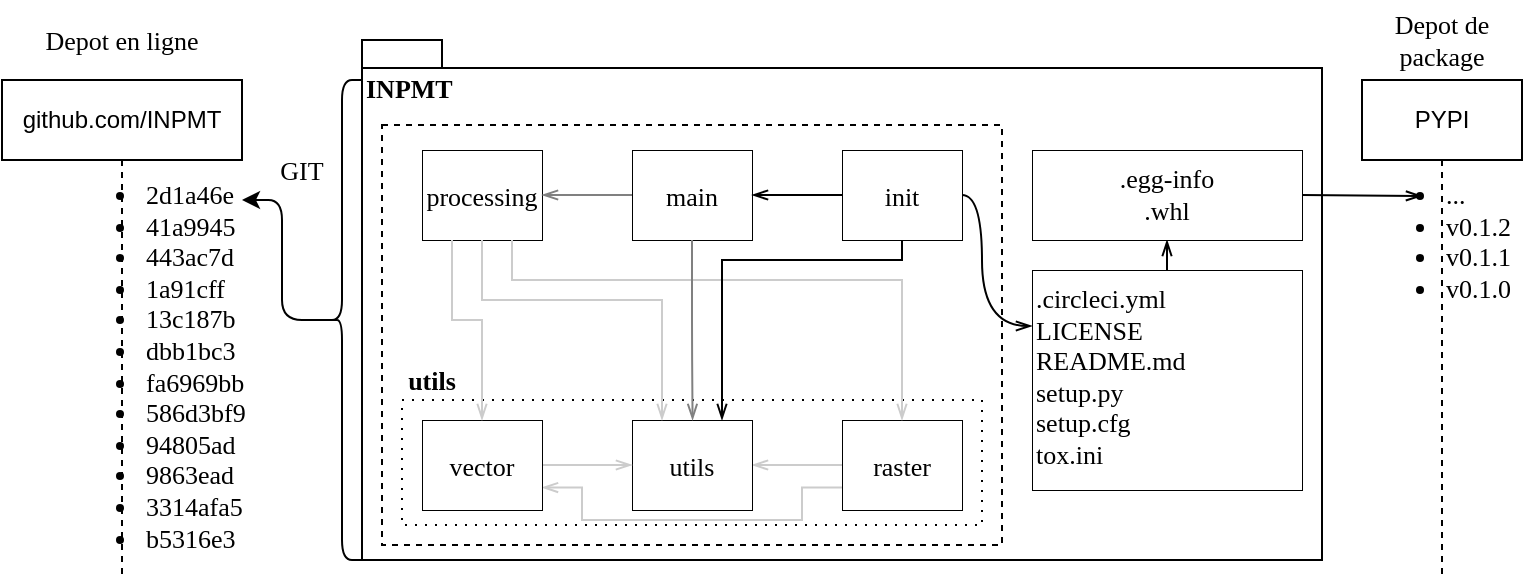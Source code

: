 <mxfile version="15.1.0" type="github">
  <diagram id="MnK0ORM86gz5xZihdEy-" name="Page-1">
    <mxGraphModel dx="1185" dy="658" grid="1" gridSize="10" guides="1" tooltips="1" connect="1" arrows="1" fold="1" page="1" pageScale="1" pageWidth="1169" pageHeight="827" math="0" shadow="0">
      <root>
        <mxCell id="0" />
        <mxCell id="1" parent="0" />
        <mxCell id="LlRQoz635zSCLX_kE1pg-1" value="github.com/INPMT" style="shape=umlLifeline;perimeter=lifelinePerimeter;whiteSpace=wrap;html=1;container=1;collapsible=0;recursiveResize=0;outlineConnect=0;" parent="1" vertex="1">
          <mxGeometry x="200" y="280" width="120" height="250" as="geometry" />
        </mxCell>
        <mxCell id="LlRQoz635zSCLX_kE1pg-2" value="&lt;ul style=&quot;font-size: 13px&quot;&gt;&lt;li style=&quot;font-size: 13px&quot;&gt;2d1a46e&lt;/li&gt;&lt;li style=&quot;font-size: 13px&quot;&gt;41a9945&lt;/li&gt;&lt;li style=&quot;font-size: 13px&quot;&gt;443ac7d&lt;/li&gt;&lt;li style=&quot;font-size: 13px&quot;&gt;1a91cff&lt;/li&gt;&lt;li style=&quot;font-size: 13px&quot;&gt;13c187b&lt;/li&gt;&lt;li style=&quot;font-size: 13px&quot;&gt;dbb1bc3&lt;/li&gt;&lt;li style=&quot;font-size: 13px&quot;&gt;fa6969bb&lt;/li&gt;&lt;li style=&quot;font-size: 13px&quot;&gt;586d3bf9&lt;/li&gt;&lt;li style=&quot;font-size: 13px&quot;&gt;94805ad&lt;/li&gt;&lt;li style=&quot;font-size: 13px&quot;&gt;9863ead&lt;/li&gt;&lt;li style=&quot;font-size: 13px&quot;&gt;3314afa5&lt;/li&gt;&lt;li style=&quot;font-size: 13px&quot;&gt;b5316e3&lt;/li&gt;&lt;/ul&gt;" style="text;strokeColor=none;fillColor=none;html=1;whiteSpace=wrap;verticalAlign=top;overflow=hidden;align=left;horizontal=1;fontSize=13;fontStyle=0;fontFamily=Garamond;connectable=0;" parent="1" vertex="1">
          <mxGeometry x="230" y="310" width="120" height="220" as="geometry" />
        </mxCell>
        <mxCell id="LlRQoz635zSCLX_kE1pg-4" value="INPMT" style="shape=folder;fontStyle=1;spacingTop=10;tabWidth=40;tabHeight=14;tabPosition=left;html=1;fontFamily=Garamond;fontSize=13;align=left;verticalAlign=top;" parent="1" vertex="1">
          <mxGeometry x="380" y="260" width="480" height="260" as="geometry" />
        </mxCell>
        <mxCell id="_idz-lx5FoL1csfphhJT-2" value="Depot en ligne" style="text;html=1;strokeColor=none;fillColor=none;align=center;verticalAlign=middle;whiteSpace=wrap;rounded=0;labelBackgroundColor=none;fontFamily=Garamond;fontSize=13;" parent="1" vertex="1">
          <mxGeometry x="200" y="240" width="120" height="40" as="geometry" />
        </mxCell>
        <mxCell id="BWBMxFKH88TfoQagAiQt-11" style="edgeStyle=orthogonalEdgeStyle;curved=1;orthogonalLoop=1;jettySize=auto;html=1;exitX=0.5;exitY=0;exitDx=0;exitDy=0;entryX=0.5;entryY=1;entryDx=0;entryDy=0;fontFamily=Garamond;fontSize=13;startArrow=none;startFill=0;endArrow=openThin;endFill=0;strokeColor=#000000;" edge="1" parent="1" source="_idz-lx5FoL1csfphhJT-3" target="BWBMxFKH88TfoQagAiQt-9">
          <mxGeometry relative="1" as="geometry" />
        </mxCell>
        <mxCell id="_idz-lx5FoL1csfphhJT-3" value="&lt;div&gt;.circleci.yml&lt;/div&gt;&lt;div&gt;LICENSE&lt;/div&gt;&lt;div&gt;README.md&lt;br&gt;&lt;/div&gt;&lt;div&gt;setup.py&lt;/div&gt;&lt;div&gt;setup.cfg&lt;/div&gt;&lt;div&gt;tox.ini&lt;br&gt;&lt;/div&gt;" style="rounded=0;whiteSpace=wrap;html=1;labelBackgroundColor=none;fontFamily=Garamond;fontSize=13;align=left;verticalAlign=top;strokeWidth=0.5;" parent="1" vertex="1">
          <mxGeometry x="715" y="375" width="135" height="110" as="geometry" />
        </mxCell>
        <mxCell id="_idz-lx5FoL1csfphhJT-4" value="" style="rounded=0;whiteSpace=wrap;html=1;labelBackgroundColor=none;fontFamily=Garamond;fontSize=13;align=left;verticalAlign=top;strokeWidth=1;dashed=1;" parent="1" vertex="1">
          <mxGeometry x="390" y="302.5" width="310" height="210" as="geometry" />
        </mxCell>
        <mxCell id="_idz-lx5FoL1csfphhJT-11" value="processing" style="rounded=0;whiteSpace=wrap;html=1;labelBackgroundColor=none;fontFamily=Garamond;fontSize=13;align=center;verticalAlign=middle;strokeWidth=0.5;" parent="1" vertex="1">
          <mxGeometry x="410" y="315" width="60" height="45" as="geometry" />
        </mxCell>
        <mxCell id="_idz-lx5FoL1csfphhJT-39" style="edgeStyle=orthogonalEdgeStyle;rounded=1;orthogonalLoop=1;jettySize=auto;html=1;exitX=0;exitY=0.5;exitDx=0;exitDy=0;entryX=1;entryY=0.5;entryDx=0;entryDy=0;fontFamily=Garamond;fontSize=13;endArrow=openThin;endFill=0;strokeColor=#808080;" parent="1" source="_idz-lx5FoL1csfphhJT-12" target="_idz-lx5FoL1csfphhJT-11" edge="1">
          <mxGeometry relative="1" as="geometry" />
        </mxCell>
        <mxCell id="_idz-lx5FoL1csfphhJT-12" value="main" style="rounded=0;whiteSpace=wrap;html=1;labelBackgroundColor=none;fontFamily=Garamond;fontSize=13;align=center;verticalAlign=middle;strokeWidth=0.5;" parent="1" vertex="1">
          <mxGeometry x="515" y="315" width="60" height="45" as="geometry" />
        </mxCell>
        <mxCell id="_idz-lx5FoL1csfphhJT-26" style="edgeStyle=orthogonalEdgeStyle;rounded=1;orthogonalLoop=1;jettySize=auto;html=1;exitX=0;exitY=0.5;exitDx=0;exitDy=0;entryX=1;entryY=0.5;entryDx=0;entryDy=0;fontFamily=Garamond;fontSize=13;endArrow=openThin;endFill=0;" parent="1" source="_idz-lx5FoL1csfphhJT-13" target="_idz-lx5FoL1csfphhJT-12" edge="1">
          <mxGeometry relative="1" as="geometry" />
        </mxCell>
        <mxCell id="BWBMxFKH88TfoQagAiQt-12" style="edgeStyle=orthogonalEdgeStyle;curved=1;orthogonalLoop=1;jettySize=auto;html=1;exitX=1;exitY=0.5;exitDx=0;exitDy=0;entryX=0;entryY=0.25;entryDx=0;entryDy=0;fontFamily=Garamond;fontSize=13;startArrow=none;startFill=0;endArrow=openThin;endFill=0;strokeColor=#000000;" edge="1" parent="1" source="_idz-lx5FoL1csfphhJT-13" target="_idz-lx5FoL1csfphhJT-3">
          <mxGeometry relative="1" as="geometry">
            <Array as="points">
              <mxPoint x="690" y="337" />
              <mxPoint x="690" y="403" />
              <mxPoint x="715" y="403" />
            </Array>
          </mxGeometry>
        </mxCell>
        <mxCell id="_idz-lx5FoL1csfphhJT-13" value="init" style="rounded=0;whiteSpace=wrap;html=1;labelBackgroundColor=none;fontFamily=Garamond;fontSize=13;align=center;verticalAlign=middle;strokeWidth=0.5;" parent="1" vertex="1">
          <mxGeometry x="620" y="315" width="60" height="45" as="geometry" />
        </mxCell>
        <mxCell id="_idz-lx5FoL1csfphhJT-20" style="edgeStyle=orthogonalEdgeStyle;rounded=1;orthogonalLoop=1;jettySize=auto;html=1;exitX=0.1;exitY=0.5;exitDx=0;exitDy=0;exitPerimeter=0;fontFamily=Garamond;fontSize=13;" parent="1" source="BWBMxFKH88TfoQagAiQt-7" edge="1">
          <mxGeometry relative="1" as="geometry">
            <mxPoint x="320" y="340" as="targetPoint" />
            <Array as="points">
              <mxPoint x="340" y="400" />
              <mxPoint x="340" y="340" />
            </Array>
            <mxPoint x="230" y="410" as="sourcePoint" />
          </mxGeometry>
        </mxCell>
        <mxCell id="_idz-lx5FoL1csfphhJT-21" value="" style="rounded=0;whiteSpace=wrap;html=1;labelBackgroundColor=none;fontFamily=Garamond;fontSize=13;align=center;verticalAlign=middle;dashed=1;dashPattern=1 4;" parent="1" vertex="1">
          <mxGeometry x="400" y="440" width="290" height="62.5" as="geometry" />
        </mxCell>
        <mxCell id="_idz-lx5FoL1csfphhJT-43" style="edgeStyle=orthogonalEdgeStyle;rounded=0;orthogonalLoop=1;jettySize=auto;html=1;exitX=0;exitY=0.5;exitDx=0;exitDy=0;entryX=1;entryY=0.5;entryDx=0;entryDy=0;fontFamily=Garamond;fontSize=13;startArrow=none;startFill=0;endArrow=openThin;endFill=0;strokeColor=#CCCCCC;" parent="1" source="_idz-lx5FoL1csfphhJT-7" target="_idz-lx5FoL1csfphhJT-6" edge="1">
          <mxGeometry relative="1" as="geometry" />
        </mxCell>
        <mxCell id="BWBMxFKH88TfoQagAiQt-1" style="edgeStyle=orthogonalEdgeStyle;rounded=0;orthogonalLoop=1;jettySize=auto;html=1;exitX=0;exitY=0.75;exitDx=0;exitDy=0;entryX=1;entryY=0.75;entryDx=0;entryDy=0;fontFamily=Garamond;fontSize=13;startArrow=none;startFill=0;endArrow=openThin;endFill=0;strokeColor=#CCCCCC;" edge="1" parent="1" source="_idz-lx5FoL1csfphhJT-7" target="_idz-lx5FoL1csfphhJT-5">
          <mxGeometry relative="1" as="geometry">
            <Array as="points">
              <mxPoint x="600" y="484" />
              <mxPoint x="600" y="500" />
              <mxPoint x="490" y="500" />
              <mxPoint x="490" y="484" />
            </Array>
          </mxGeometry>
        </mxCell>
        <mxCell id="_idz-lx5FoL1csfphhJT-7" value="raster" style="rounded=0;whiteSpace=wrap;html=1;labelBackgroundColor=none;fontFamily=Garamond;fontSize=13;align=center;verticalAlign=middle;strokeWidth=0.5;" parent="1" vertex="1">
          <mxGeometry x="620" y="450" width="60" height="45" as="geometry" />
        </mxCell>
        <mxCell id="_idz-lx5FoL1csfphhJT-6" value="utils" style="rounded=0;whiteSpace=wrap;html=1;labelBackgroundColor=none;fontFamily=Garamond;fontSize=13;align=center;verticalAlign=middle;strokeWidth=0.5;" parent="1" vertex="1">
          <mxGeometry x="515" y="450" width="60" height="45" as="geometry" />
        </mxCell>
        <mxCell id="_idz-lx5FoL1csfphhJT-42" style="edgeStyle=orthogonalEdgeStyle;rounded=0;orthogonalLoop=1;jettySize=auto;html=1;exitX=1;exitY=0.5;exitDx=0;exitDy=0;entryX=0;entryY=0.5;entryDx=0;entryDy=0;fontFamily=Garamond;fontSize=13;endArrow=openThin;endFill=0;startArrow=none;startFill=0;strokeColor=#CCCCCC;" parent="1" source="_idz-lx5FoL1csfphhJT-5" target="_idz-lx5FoL1csfphhJT-6" edge="1">
          <mxGeometry relative="1" as="geometry" />
        </mxCell>
        <mxCell id="_idz-lx5FoL1csfphhJT-5" value="vector" style="rounded=0;whiteSpace=wrap;html=1;labelBackgroundColor=none;fontFamily=Garamond;fontSize=13;align=center;verticalAlign=middle;strokeWidth=0.5;" parent="1" vertex="1">
          <mxGeometry x="410" y="450" width="60" height="45" as="geometry" />
        </mxCell>
        <mxCell id="_idz-lx5FoL1csfphhJT-32" value="utils" style="text;html=1;strokeColor=none;fillColor=none;align=center;verticalAlign=middle;whiteSpace=wrap;rounded=0;labelBackgroundColor=none;fontFamily=Garamond;fontSize=13;fontStyle=1" parent="1" vertex="1">
          <mxGeometry x="400" y="420" width="30" height="20" as="geometry" />
        </mxCell>
        <mxCell id="_idz-lx5FoL1csfphhJT-34" style="edgeStyle=orthogonalEdgeStyle;rounded=0;orthogonalLoop=1;jettySize=auto;html=1;exitX=0.25;exitY=1;exitDx=0;exitDy=0;entryX=0.5;entryY=0;entryDx=0;entryDy=0;fontFamily=Garamond;fontSize=13;endArrow=openThin;endFill=0;strokeColor=#CCCCCC;" parent="1" source="_idz-lx5FoL1csfphhJT-11" target="_idz-lx5FoL1csfphhJT-5" edge="1">
          <mxGeometry relative="1" as="geometry">
            <Array as="points">
              <mxPoint x="425" y="400" />
              <mxPoint x="440" y="400" />
            </Array>
          </mxGeometry>
        </mxCell>
        <mxCell id="_idz-lx5FoL1csfphhJT-36" style="edgeStyle=orthogonalEdgeStyle;rounded=0;orthogonalLoop=1;jettySize=auto;html=1;exitX=0.5;exitY=1;exitDx=0;exitDy=0;entryX=0.25;entryY=0;entryDx=0;entryDy=0;fontFamily=Garamond;fontSize=13;endArrow=openThin;endFill=0;strokeColor=#CCCCCC;" parent="1" source="_idz-lx5FoL1csfphhJT-11" target="_idz-lx5FoL1csfphhJT-6" edge="1">
          <mxGeometry relative="1" as="geometry">
            <Array as="points">
              <mxPoint x="440" y="390" />
              <mxPoint x="530" y="390" />
            </Array>
          </mxGeometry>
        </mxCell>
        <mxCell id="_idz-lx5FoL1csfphhJT-41" style="edgeStyle=orthogonalEdgeStyle;rounded=0;orthogonalLoop=1;jettySize=auto;html=1;exitX=0.75;exitY=1;exitDx=0;exitDy=0;entryX=0.5;entryY=0;entryDx=0;entryDy=0;fontFamily=Garamond;fontSize=13;endArrow=openThin;endFill=0;strokeColor=#CCCCCC;" parent="1" source="_idz-lx5FoL1csfphhJT-11" target="_idz-lx5FoL1csfphhJT-7" edge="1">
          <mxGeometry relative="1" as="geometry">
            <Array as="points">
              <mxPoint x="455" y="380" />
              <mxPoint x="650" y="380" />
            </Array>
          </mxGeometry>
        </mxCell>
        <mxCell id="_idz-lx5FoL1csfphhJT-40" style="edgeStyle=orthogonalEdgeStyle;rounded=0;orthogonalLoop=1;jettySize=auto;html=1;exitX=0.5;exitY=1;exitDx=0;exitDy=0;entryX=0.75;entryY=0;entryDx=0;entryDy=0;fontFamily=Garamond;fontSize=13;endArrow=openThin;endFill=0;strokeColor=#000000;" parent="1" source="_idz-lx5FoL1csfphhJT-13" target="_idz-lx5FoL1csfphhJT-6" edge="1">
          <mxGeometry relative="1" as="geometry">
            <Array as="points">
              <mxPoint x="650" y="370" />
              <mxPoint x="560" y="370" />
            </Array>
          </mxGeometry>
        </mxCell>
        <mxCell id="_idz-lx5FoL1csfphhJT-38" style="edgeStyle=orthogonalEdgeStyle;rounded=1;orthogonalLoop=1;jettySize=auto;html=1;exitX=0.5;exitY=1;exitDx=0;exitDy=0;fontFamily=Garamond;fontSize=13;endArrow=openThin;endFill=0;strokeColor=#808080;" parent="1" source="_idz-lx5FoL1csfphhJT-12" edge="1">
          <mxGeometry relative="1" as="geometry">
            <mxPoint x="545.286" y="450" as="targetPoint" />
            <Array as="points">
              <mxPoint x="545" y="410" />
              <mxPoint x="545" y="410" />
            </Array>
          </mxGeometry>
        </mxCell>
        <mxCell id="BWBMxFKH88TfoQagAiQt-2" value="PYPI" style="shape=umlLifeline;perimeter=lifelinePerimeter;html=1;container=1;collapsible=0;recursiveResize=0;outlineConnect=0;whiteSpace=wrap;rounded=0;shadow=0;glass=0;sketch=0;" vertex="1" parent="1">
          <mxGeometry x="880" y="280" width="80" height="250" as="geometry" />
        </mxCell>
        <mxCell id="BWBMxFKH88TfoQagAiQt-3" value="&lt;ul style=&quot;font-size: 13px&quot;&gt;&lt;li style=&quot;font-size: 13px&quot;&gt;...&lt;br&gt;&lt;/li&gt;&lt;li style=&quot;font-size: 13px&quot;&gt;v0.1.2&lt;br&gt;&lt;/li&gt;&lt;li style=&quot;font-size: 13px&quot;&gt;v0.1.1&lt;br&gt;&lt;/li&gt;&lt;li style=&quot;font-size: 13px&quot;&gt;v0.1.0&lt;br&gt;&lt;/li&gt;&lt;/ul&gt;" style="text;strokeColor=none;fillColor=none;html=1;whiteSpace=wrap;verticalAlign=top;overflow=hidden;align=left;horizontal=1;fontSize=13;fontStyle=0;fontFamily=Garamond;connectable=0;labelBorderColor=none;shadow=0;glass=0;" vertex="1" parent="1">
          <mxGeometry x="880" y="310" width="80" height="90" as="geometry" />
        </mxCell>
        <mxCell id="BWBMxFKH88TfoQagAiQt-4" value="Depot de package" style="text;html=1;strokeColor=none;fillColor=none;align=center;verticalAlign=middle;whiteSpace=wrap;rounded=0;labelBackgroundColor=none;fontFamily=Garamond;fontSize=13;" vertex="1" parent="1">
          <mxGeometry x="880" y="240" width="80" height="40" as="geometry" />
        </mxCell>
        <mxCell id="BWBMxFKH88TfoQagAiQt-7" value="" style="shape=curlyBracket;whiteSpace=wrap;html=1;rounded=1;fontFamily=Garamond;fontSize=13;strokeWidth=1;align=center;verticalAlign=middle;" vertex="1" parent="1">
          <mxGeometry x="360" y="280" width="20" height="240" as="geometry" />
        </mxCell>
        <mxCell id="BWBMxFKH88TfoQagAiQt-10" style="edgeStyle=orthogonalEdgeStyle;curved=1;orthogonalLoop=1;jettySize=auto;html=1;exitX=1;exitY=0.5;exitDx=0;exitDy=0;fontFamily=Garamond;fontSize=13;startArrow=none;startFill=0;endArrow=openThin;endFill=0;strokeColor=#000000;" edge="1" parent="1" source="BWBMxFKH88TfoQagAiQt-9">
          <mxGeometry relative="1" as="geometry">
            <mxPoint x="910" y="338" as="targetPoint" />
            <Array as="points">
              <mxPoint x="910" y="338" />
            </Array>
          </mxGeometry>
        </mxCell>
        <mxCell id="BWBMxFKH88TfoQagAiQt-9" value="&lt;div&gt;.egg-info&lt;/div&gt;&lt;div&gt;.whl&lt;br&gt;&lt;/div&gt;" style="rounded=0;whiteSpace=wrap;html=1;labelBackgroundColor=none;fontFamily=Garamond;fontSize=13;align=center;verticalAlign=top;strokeWidth=0.5;" vertex="1" parent="1">
          <mxGeometry x="715" y="315" width="135" height="45" as="geometry" />
        </mxCell>
        <mxCell id="BWBMxFKH88TfoQagAiQt-13" value="GIT" style="text;html=1;strokeColor=none;fillColor=none;align=center;verticalAlign=middle;whiteSpace=wrap;rounded=0;fontFamily=Garamond;fontSize=13;" vertex="1" parent="1">
          <mxGeometry x="330" y="315" width="40" height="20" as="geometry" />
        </mxCell>
      </root>
    </mxGraphModel>
  </diagram>
</mxfile>
